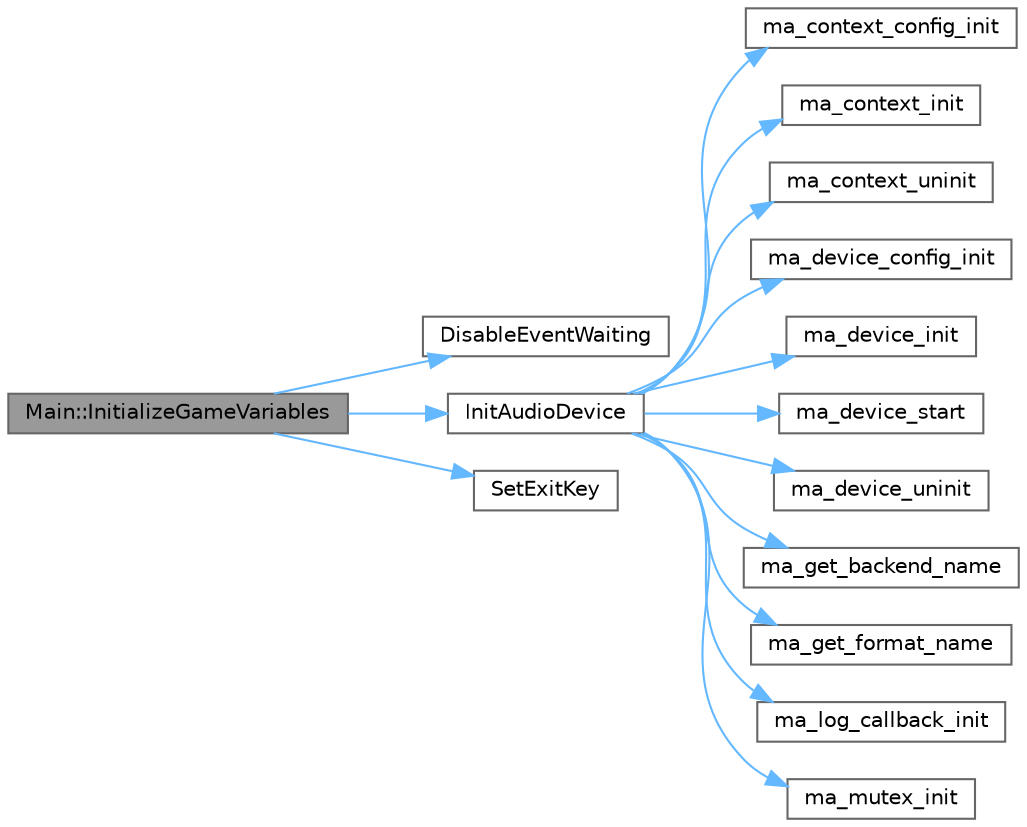 digraph "Main::InitializeGameVariables"
{
 // LATEX_PDF_SIZE
  bgcolor="transparent";
  edge [fontname=Helvetica,fontsize=10,labelfontname=Helvetica,labelfontsize=10];
  node [fontname=Helvetica,fontsize=10,shape=box,height=0.2,width=0.4];
  rankdir="LR";
  Node1 [id="Node000001",label="Main::InitializeGameVariables",height=0.2,width=0.4,color="gray40", fillcolor="grey60", style="filled", fontcolor="black",tooltip=" "];
  Node1 -> Node2 [id="edge29_Node000001_Node000002",color="steelblue1",style="solid",tooltip=" "];
  Node2 [id="Node000002",label="DisableEventWaiting",height=0.2,width=0.4,color="grey40", fillcolor="white", style="filled",URL="$_old_2_classes_2lib_2rcore_8c.html#ae1b6eac92e7ea09e3060594dc67537a4",tooltip=" "];
  Node1 -> Node3 [id="edge30_Node000001_Node000003",color="steelblue1",style="solid",tooltip=" "];
  Node3 [id="Node000003",label="InitAudioDevice",height=0.2,width=0.4,color="grey40", fillcolor="white", style="filled",URL="$_classes_2lib_2raudio_8c.html#a1e766d3051655099c78761f122c065d0",tooltip=" "];
  Node3 -> Node4 [id="edge31_Node000003_Node000004",color="steelblue1",style="solid",tooltip=" "];
  Node4 [id="Node000004",label="ma_context_config_init",height=0.2,width=0.4,color="grey40", fillcolor="white", style="filled",URL="$_classes_2lib_2external_2miniaudio_8h.html#a25bb13b24fe45fa306e3b46167a7a52c",tooltip=" "];
  Node3 -> Node5 [id="edge32_Node000003_Node000005",color="steelblue1",style="solid",tooltip=" "];
  Node5 [id="Node000005",label="ma_context_init",height=0.2,width=0.4,color="grey40", fillcolor="white", style="filled",URL="$_classes_2lib_2external_2miniaudio_8h.html#a4e28e899cbd2d862b13d5f146f03a12e",tooltip=" "];
  Node3 -> Node6 [id="edge33_Node000003_Node000006",color="steelblue1",style="solid",tooltip=" "];
  Node6 [id="Node000006",label="ma_context_uninit",height=0.2,width=0.4,color="grey40", fillcolor="white", style="filled",URL="$_classes_2lib_2external_2miniaudio_8h.html#a1fbe6141e845499d19add636f5180516",tooltip=" "];
  Node3 -> Node7 [id="edge34_Node000003_Node000007",color="steelblue1",style="solid",tooltip=" "];
  Node7 [id="Node000007",label="ma_device_config_init",height=0.2,width=0.4,color="grey40", fillcolor="white", style="filled",URL="$_classes_2lib_2external_2miniaudio_8h.html#a6fcc231b4f9d0e58b9d38625054c5aa7",tooltip=" "];
  Node3 -> Node8 [id="edge35_Node000003_Node000008",color="steelblue1",style="solid",tooltip=" "];
  Node8 [id="Node000008",label="ma_device_init",height=0.2,width=0.4,color="grey40", fillcolor="white", style="filled",URL="$_classes_2lib_2external_2miniaudio_8h.html#ab0847aff087d60776b827c180bdebeae",tooltip=" "];
  Node3 -> Node9 [id="edge36_Node000003_Node000009",color="steelblue1",style="solid",tooltip=" "];
  Node9 [id="Node000009",label="ma_device_start",height=0.2,width=0.4,color="grey40", fillcolor="white", style="filled",URL="$_classes_2lib_2external_2miniaudio_8h.html#ab93d08ca3c06cd496c92a8fca2c74410",tooltip=" "];
  Node3 -> Node10 [id="edge37_Node000003_Node000010",color="steelblue1",style="solid",tooltip=" "];
  Node10 [id="Node000010",label="ma_device_uninit",height=0.2,width=0.4,color="grey40", fillcolor="white", style="filled",URL="$_classes_2lib_2external_2miniaudio_8h.html#a0896c210d8ced92ad9bdf1733f630019",tooltip=" "];
  Node3 -> Node11 [id="edge38_Node000003_Node000011",color="steelblue1",style="solid",tooltip=" "];
  Node11 [id="Node000011",label="ma_get_backend_name",height=0.2,width=0.4,color="grey40", fillcolor="white", style="filled",URL="$_classes_2lib_2external_2miniaudio_8h.html#a24e187eba4a17deaffcfda7ee2c6bc95",tooltip=" "];
  Node3 -> Node12 [id="edge39_Node000003_Node000012",color="steelblue1",style="solid",tooltip=" "];
  Node12 [id="Node000012",label="ma_get_format_name",height=0.2,width=0.4,color="grey40", fillcolor="white", style="filled",URL="$_classes_2lib_2external_2miniaudio_8h.html#aef91cf6c7a7ee65ba13fded2f977c9be",tooltip=" "];
  Node3 -> Node13 [id="edge40_Node000003_Node000013",color="steelblue1",style="solid",tooltip=" "];
  Node13 [id="Node000013",label="ma_log_callback_init",height=0.2,width=0.4,color="grey40", fillcolor="white", style="filled",URL="$_classes_2lib_2external_2miniaudio_8h.html#ab6d96c2805c74d1ed51a1ac9cb102d5a",tooltip=" "];
  Node3 -> Node14 [id="edge41_Node000003_Node000014",color="steelblue1",style="solid",tooltip=" "];
  Node14 [id="Node000014",label="ma_mutex_init",height=0.2,width=0.4,color="grey40", fillcolor="white", style="filled",URL="$_classes_2lib_2external_2miniaudio_8h.html#a57619896155e676b907e49b8dcffb5f2",tooltip=" "];
  Node1 -> Node15 [id="edge42_Node000001_Node000015",color="steelblue1",style="solid",tooltip=" "];
  Node15 [id="Node000015",label="SetExitKey",height=0.2,width=0.4,color="grey40", fillcolor="white", style="filled",URL="$_old_2_classes_2lib_2rcore_8c.html#abe7886f5ed4708a5b6da0a2271e516cb",tooltip=" "];
}
